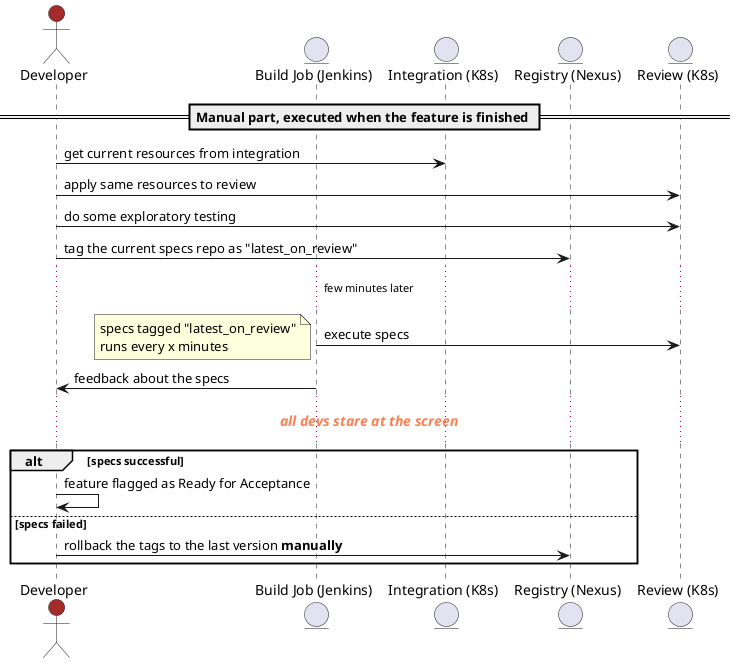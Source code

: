 @startuml delivery pipeline initial

actor "Developer" as developer #brown
entity "Build Job (Jenkins)" as buildJob
entity "Integration (K8s)" as int
entity "Registry (Nexus)" as nexus
entity "Review (K8s)" as review

== Manual part, executed when the feature is finished ==
developer -> int: get current resources from integration
developer -> review: apply same resources to review
developer -> review: do some exploratory testing
developer -> nexus: tag the current specs repo as "latest_on_review"
...few minutes later...
buildJob -> review: execute specs
note left
    specs tagged "latest_on_review"
    runs every x minutes
end note
buildJob -> developer: feedback about the specs
...<color:coral><size:14>**//all devs stare at the screen//**</size></color>...
alt specs successful
    developer -> developer: feature flagged as Ready for Acceptance
else specs failed
    developer -> nexus: rollback the tags to the last version **manually**
end
@enduml
